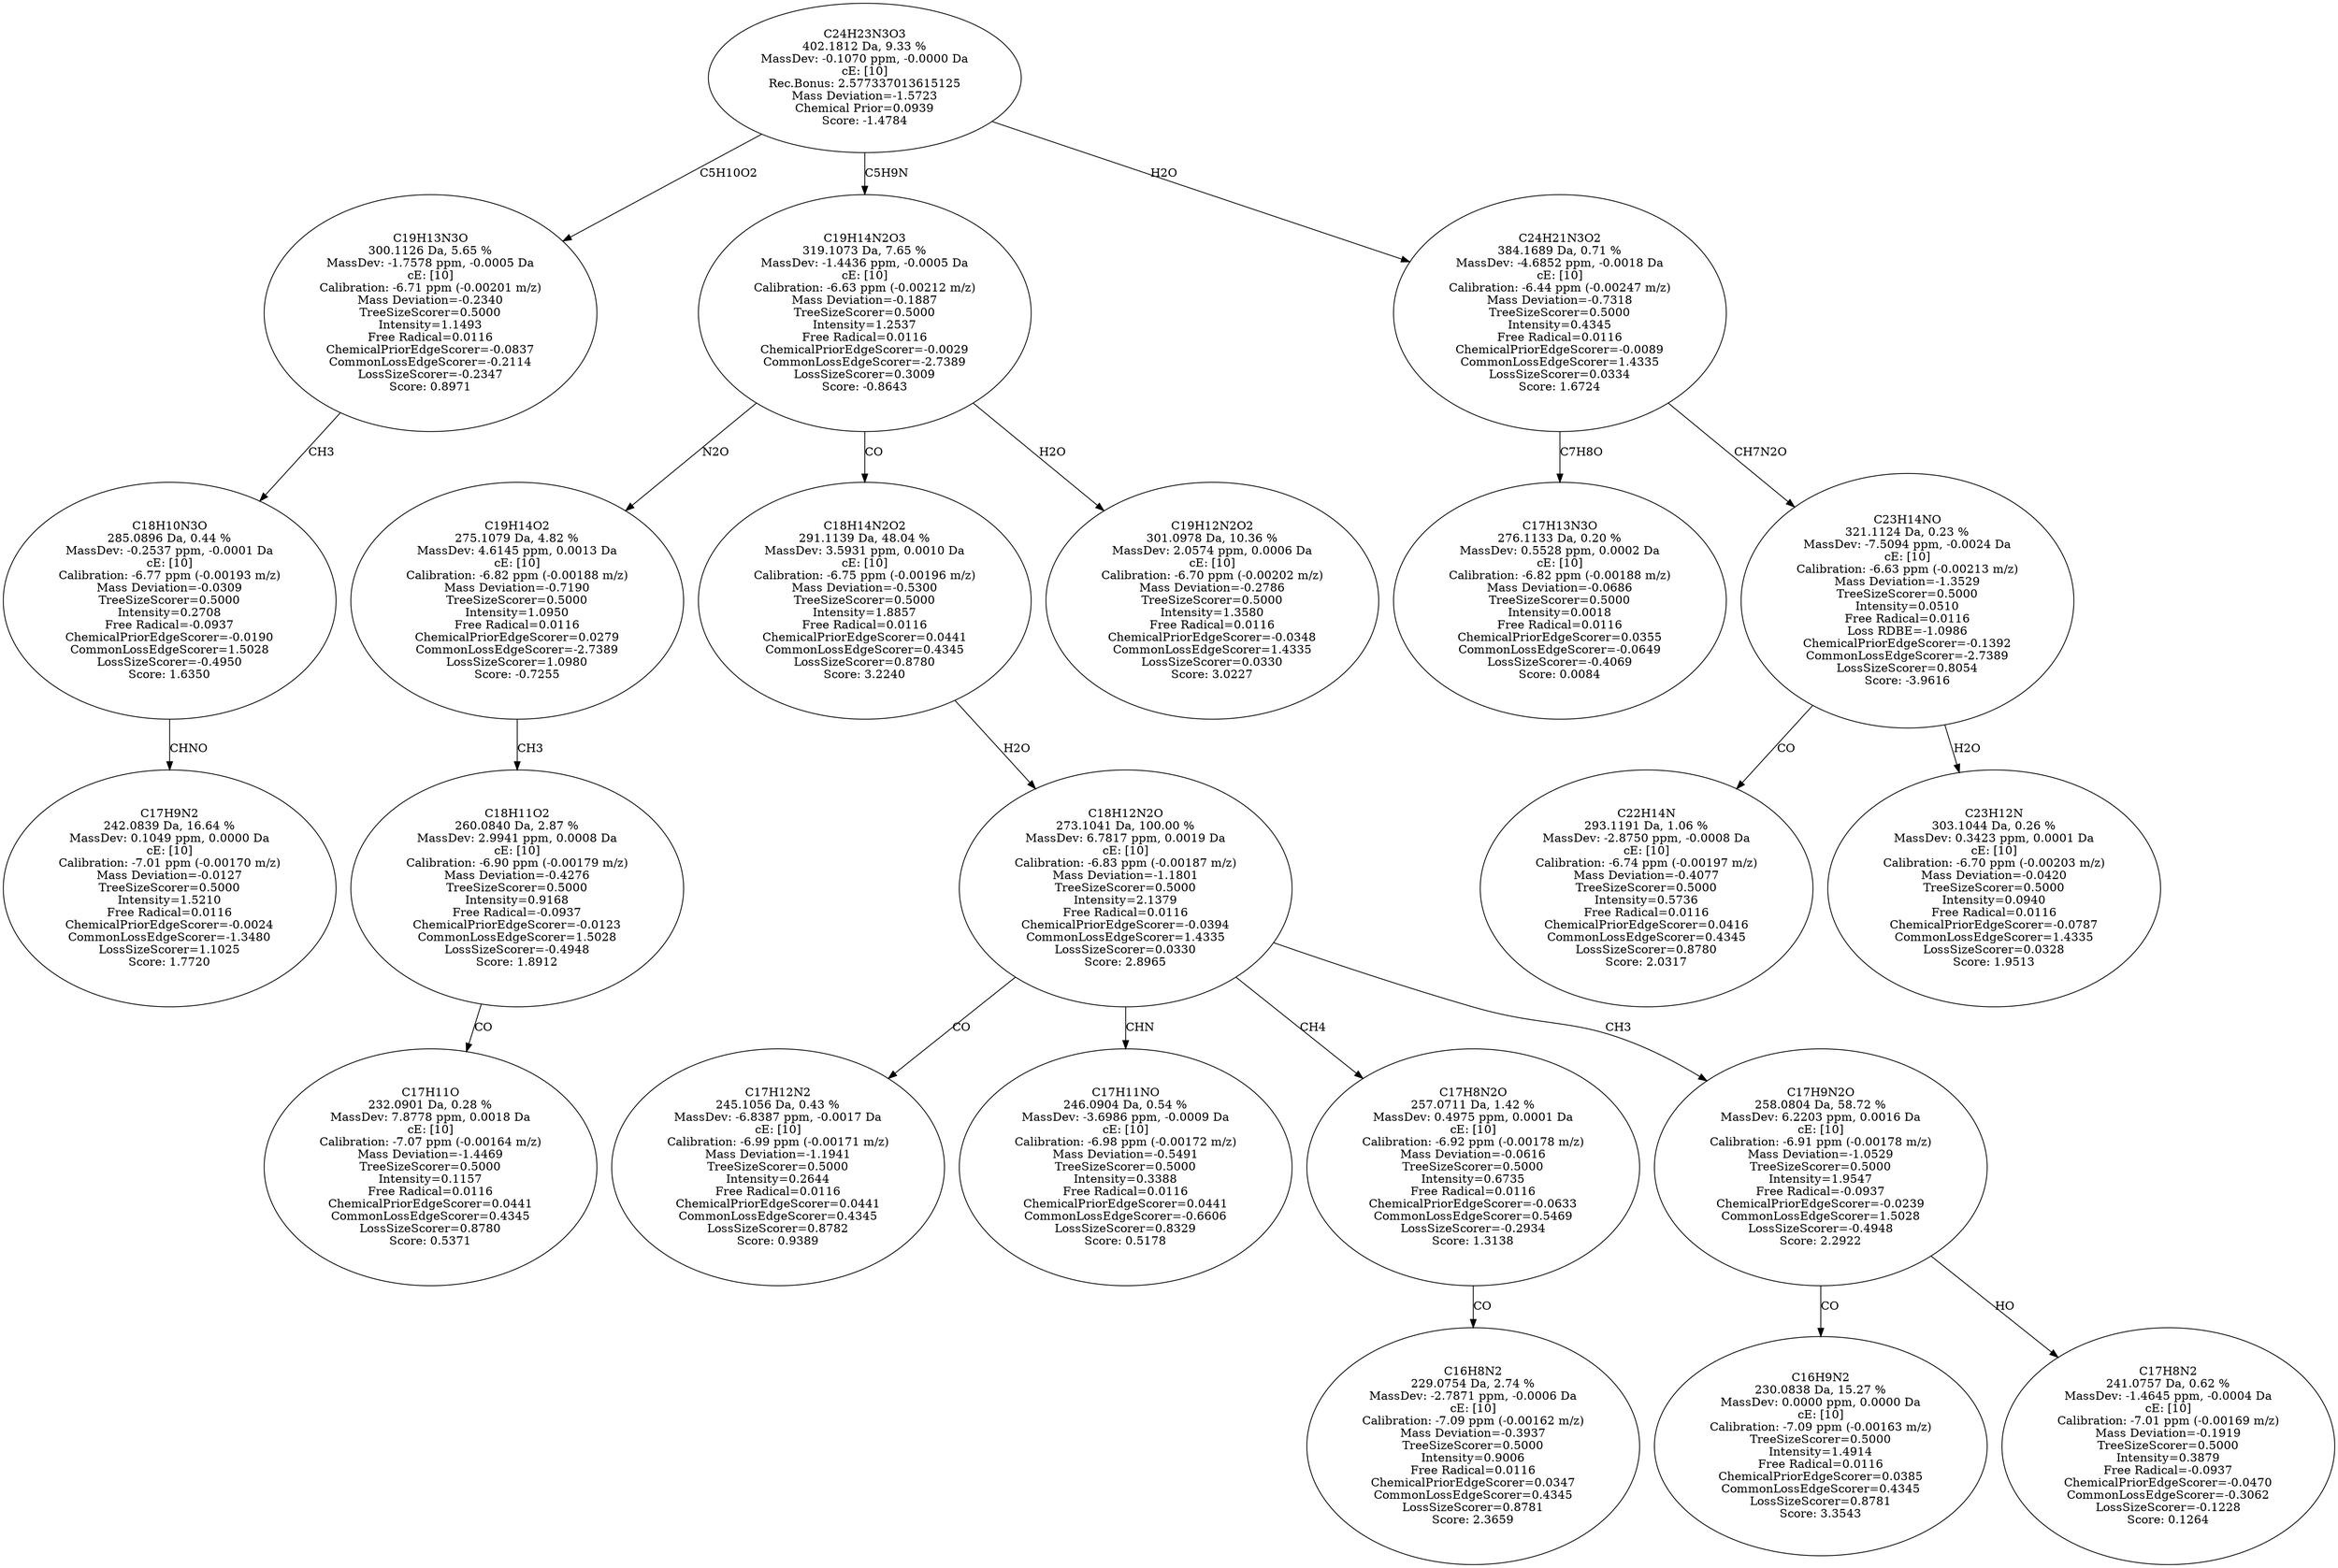 strict digraph {
v1 [label="C17H9N2\n242.0839 Da, 16.64 %\nMassDev: 0.1049 ppm, 0.0000 Da\ncE: [10]\nCalibration: -7.01 ppm (-0.00170 m/z)\nMass Deviation=-0.0127\nTreeSizeScorer=0.5000\nIntensity=1.5210\nFree Radical=0.0116\nChemicalPriorEdgeScorer=-0.0024\nCommonLossEdgeScorer=-1.3480\nLossSizeScorer=1.1025\nScore: 1.7720"];
v2 [label="C18H10N3O\n285.0896 Da, 0.44 %\nMassDev: -0.2537 ppm, -0.0001 Da\ncE: [10]\nCalibration: -6.77 ppm (-0.00193 m/z)\nMass Deviation=-0.0309\nTreeSizeScorer=0.5000\nIntensity=0.2708\nFree Radical=-0.0937\nChemicalPriorEdgeScorer=-0.0190\nCommonLossEdgeScorer=1.5028\nLossSizeScorer=-0.4950\nScore: 1.6350"];
v3 [label="C19H13N3O\n300.1126 Da, 5.65 %\nMassDev: -1.7578 ppm, -0.0005 Da\ncE: [10]\nCalibration: -6.71 ppm (-0.00201 m/z)\nMass Deviation=-0.2340\nTreeSizeScorer=0.5000\nIntensity=1.1493\nFree Radical=0.0116\nChemicalPriorEdgeScorer=-0.0837\nCommonLossEdgeScorer=-0.2114\nLossSizeScorer=-0.2347\nScore: 0.8971"];
v4 [label="C17H11O\n232.0901 Da, 0.28 %\nMassDev: 7.8778 ppm, 0.0018 Da\ncE: [10]\nCalibration: -7.07 ppm (-0.00164 m/z)\nMass Deviation=-1.4469\nTreeSizeScorer=0.5000\nIntensity=0.1157\nFree Radical=0.0116\nChemicalPriorEdgeScorer=0.0441\nCommonLossEdgeScorer=0.4345\nLossSizeScorer=0.8780\nScore: 0.5371"];
v5 [label="C18H11O2\n260.0840 Da, 2.87 %\nMassDev: 2.9941 ppm, 0.0008 Da\ncE: [10]\nCalibration: -6.90 ppm (-0.00179 m/z)\nMass Deviation=-0.4276\nTreeSizeScorer=0.5000\nIntensity=0.9168\nFree Radical=-0.0937\nChemicalPriorEdgeScorer=-0.0123\nCommonLossEdgeScorer=1.5028\nLossSizeScorer=-0.4948\nScore: 1.8912"];
v6 [label="C19H14O2\n275.1079 Da, 4.82 %\nMassDev: 4.6145 ppm, 0.0013 Da\ncE: [10]\nCalibration: -6.82 ppm (-0.00188 m/z)\nMass Deviation=-0.7190\nTreeSizeScorer=0.5000\nIntensity=1.0950\nFree Radical=0.0116\nChemicalPriorEdgeScorer=0.0279\nCommonLossEdgeScorer=-2.7389\nLossSizeScorer=1.0980\nScore: -0.7255"];
v7 [label="C17H12N2\n245.1056 Da, 0.43 %\nMassDev: -6.8387 ppm, -0.0017 Da\ncE: [10]\nCalibration: -6.99 ppm (-0.00171 m/z)\nMass Deviation=-1.1941\nTreeSizeScorer=0.5000\nIntensity=0.2644\nFree Radical=0.0116\nChemicalPriorEdgeScorer=0.0441\nCommonLossEdgeScorer=0.4345\nLossSizeScorer=0.8782\nScore: 0.9389"];
v8 [label="C17H11NO\n246.0904 Da, 0.54 %\nMassDev: -3.6986 ppm, -0.0009 Da\ncE: [10]\nCalibration: -6.98 ppm (-0.00172 m/z)\nMass Deviation=-0.5491\nTreeSizeScorer=0.5000\nIntensity=0.3388\nFree Radical=0.0116\nChemicalPriorEdgeScorer=0.0441\nCommonLossEdgeScorer=-0.6606\nLossSizeScorer=0.8329\nScore: 0.5178"];
v9 [label="C16H8N2\n229.0754 Da, 2.74 %\nMassDev: -2.7871 ppm, -0.0006 Da\ncE: [10]\nCalibration: -7.09 ppm (-0.00162 m/z)\nMass Deviation=-0.3937\nTreeSizeScorer=0.5000\nIntensity=0.9006\nFree Radical=0.0116\nChemicalPriorEdgeScorer=0.0347\nCommonLossEdgeScorer=0.4345\nLossSizeScorer=0.8781\nScore: 2.3659"];
v10 [label="C17H8N2O\n257.0711 Da, 1.42 %\nMassDev: 0.4975 ppm, 0.0001 Da\ncE: [10]\nCalibration: -6.92 ppm (-0.00178 m/z)\nMass Deviation=-0.0616\nTreeSizeScorer=0.5000\nIntensity=0.6735\nFree Radical=0.0116\nChemicalPriorEdgeScorer=-0.0633\nCommonLossEdgeScorer=0.5469\nLossSizeScorer=-0.2934\nScore: 1.3138"];
v11 [label="C16H9N2\n230.0838 Da, 15.27 %\nMassDev: 0.0000 ppm, 0.0000 Da\ncE: [10]\nCalibration: -7.09 ppm (-0.00163 m/z)\nTreeSizeScorer=0.5000\nIntensity=1.4914\nFree Radical=0.0116\nChemicalPriorEdgeScorer=0.0385\nCommonLossEdgeScorer=0.4345\nLossSizeScorer=0.8781\nScore: 3.3543"];
v12 [label="C17H8N2\n241.0757 Da, 0.62 %\nMassDev: -1.4645 ppm, -0.0004 Da\ncE: [10]\nCalibration: -7.01 ppm (-0.00169 m/z)\nMass Deviation=-0.1919\nTreeSizeScorer=0.5000\nIntensity=0.3879\nFree Radical=-0.0937\nChemicalPriorEdgeScorer=-0.0470\nCommonLossEdgeScorer=-0.3062\nLossSizeScorer=-0.1228\nScore: 0.1264"];
v13 [label="C17H9N2O\n258.0804 Da, 58.72 %\nMassDev: 6.2203 ppm, 0.0016 Da\ncE: [10]\nCalibration: -6.91 ppm (-0.00178 m/z)\nMass Deviation=-1.0529\nTreeSizeScorer=0.5000\nIntensity=1.9547\nFree Radical=-0.0937\nChemicalPriorEdgeScorer=-0.0239\nCommonLossEdgeScorer=1.5028\nLossSizeScorer=-0.4948\nScore: 2.2922"];
v14 [label="C18H12N2O\n273.1041 Da, 100.00 %\nMassDev: 6.7817 ppm, 0.0019 Da\ncE: [10]\nCalibration: -6.83 ppm (-0.00187 m/z)\nMass Deviation=-1.1801\nTreeSizeScorer=0.5000\nIntensity=2.1379\nFree Radical=0.0116\nChemicalPriorEdgeScorer=-0.0394\nCommonLossEdgeScorer=1.4335\nLossSizeScorer=0.0330\nScore: 2.8965"];
v15 [label="C18H14N2O2\n291.1139 Da, 48.04 %\nMassDev: 3.5931 ppm, 0.0010 Da\ncE: [10]\nCalibration: -6.75 ppm (-0.00196 m/z)\nMass Deviation=-0.5300\nTreeSizeScorer=0.5000\nIntensity=1.8857\nFree Radical=0.0116\nChemicalPriorEdgeScorer=0.0441\nCommonLossEdgeScorer=0.4345\nLossSizeScorer=0.8780\nScore: 3.2240"];
v16 [label="C19H12N2O2\n301.0978 Da, 10.36 %\nMassDev: 2.0574 ppm, 0.0006 Da\ncE: [10]\nCalibration: -6.70 ppm (-0.00202 m/z)\nMass Deviation=-0.2786\nTreeSizeScorer=0.5000\nIntensity=1.3580\nFree Radical=0.0116\nChemicalPriorEdgeScorer=-0.0348\nCommonLossEdgeScorer=1.4335\nLossSizeScorer=0.0330\nScore: 3.0227"];
v17 [label="C19H14N2O3\n319.1073 Da, 7.65 %\nMassDev: -1.4436 ppm, -0.0005 Da\ncE: [10]\nCalibration: -6.63 ppm (-0.00212 m/z)\nMass Deviation=-0.1887\nTreeSizeScorer=0.5000\nIntensity=1.2537\nFree Radical=0.0116\nChemicalPriorEdgeScorer=-0.0029\nCommonLossEdgeScorer=-2.7389\nLossSizeScorer=0.3009\nScore: -0.8643"];
v18 [label="C17H13N3O\n276.1133 Da, 0.20 %\nMassDev: 0.5528 ppm, 0.0002 Da\ncE: [10]\nCalibration: -6.82 ppm (-0.00188 m/z)\nMass Deviation=-0.0686\nTreeSizeScorer=0.5000\nIntensity=0.0018\nFree Radical=0.0116\nChemicalPriorEdgeScorer=0.0355\nCommonLossEdgeScorer=-0.0649\nLossSizeScorer=-0.4069\nScore: 0.0084"];
v19 [label="C22H14N\n293.1191 Da, 1.06 %\nMassDev: -2.8750 ppm, -0.0008 Da\ncE: [10]\nCalibration: -6.74 ppm (-0.00197 m/z)\nMass Deviation=-0.4077\nTreeSizeScorer=0.5000\nIntensity=0.5736\nFree Radical=0.0116\nChemicalPriorEdgeScorer=0.0416\nCommonLossEdgeScorer=0.4345\nLossSizeScorer=0.8780\nScore: 2.0317"];
v20 [label="C23H12N\n303.1044 Da, 0.26 %\nMassDev: 0.3423 ppm, 0.0001 Da\ncE: [10]\nCalibration: -6.70 ppm (-0.00203 m/z)\nMass Deviation=-0.0420\nTreeSizeScorer=0.5000\nIntensity=0.0940\nFree Radical=0.0116\nChemicalPriorEdgeScorer=-0.0787\nCommonLossEdgeScorer=1.4335\nLossSizeScorer=0.0328\nScore: 1.9513"];
v21 [label="C23H14NO\n321.1124 Da, 0.23 %\nMassDev: -7.5094 ppm, -0.0024 Da\ncE: [10]\nCalibration: -6.63 ppm (-0.00213 m/z)\nMass Deviation=-1.3529\nTreeSizeScorer=0.5000\nIntensity=0.0510\nFree Radical=0.0116\nLoss RDBE=-1.0986\nChemicalPriorEdgeScorer=-0.1392\nCommonLossEdgeScorer=-2.7389\nLossSizeScorer=0.8054\nScore: -3.9616"];
v22 [label="C24H21N3O2\n384.1689 Da, 0.71 %\nMassDev: -4.6852 ppm, -0.0018 Da\ncE: [10]\nCalibration: -6.44 ppm (-0.00247 m/z)\nMass Deviation=-0.7318\nTreeSizeScorer=0.5000\nIntensity=0.4345\nFree Radical=0.0116\nChemicalPriorEdgeScorer=-0.0089\nCommonLossEdgeScorer=1.4335\nLossSizeScorer=0.0334\nScore: 1.6724"];
v23 [label="C24H23N3O3\n402.1812 Da, 9.33 %\nMassDev: -0.1070 ppm, -0.0000 Da\ncE: [10]\nRec.Bonus: 2.577337013615125\nMass Deviation=-1.5723\nChemical Prior=0.0939\nScore: -1.4784"];
v2 -> v1 [label="CHNO"];
v3 -> v2 [label="CH3"];
v23 -> v3 [label="C5H10O2"];
v5 -> v4 [label="CO"];
v6 -> v5 [label="CH3"];
v17 -> v6 [label="N2O"];
v14 -> v7 [label="CO"];
v14 -> v8 [label="CHN"];
v10 -> v9 [label="CO"];
v14 -> v10 [label="CH4"];
v13 -> v11 [label="CO"];
v13 -> v12 [label="HO"];
v14 -> v13 [label="CH3"];
v15 -> v14 [label="H2O"];
v17 -> v15 [label="CO"];
v17 -> v16 [label="H2O"];
v23 -> v17 [label="C5H9N"];
v22 -> v18 [label="C7H8O"];
v21 -> v19 [label="CO"];
v21 -> v20 [label="H2O"];
v22 -> v21 [label="CH7N2O"];
v23 -> v22 [label="H2O"];
}